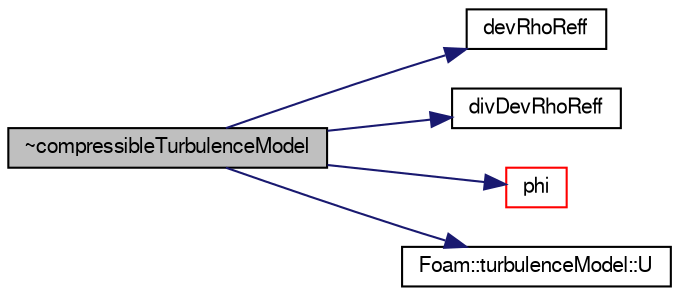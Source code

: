 digraph "~compressibleTurbulenceModel"
{
  bgcolor="transparent";
  edge [fontname="FreeSans",fontsize="10",labelfontname="FreeSans",labelfontsize="10"];
  node [fontname="FreeSans",fontsize="10",shape=record];
  rankdir="LR";
  Node2 [label="~compressibleTurbulenceModel",height=0.2,width=0.4,color="black", fillcolor="grey75", style="filled", fontcolor="black"];
  Node2 -> Node3 [color="midnightblue",fontsize="10",style="solid",fontname="FreeSans"];
  Node3 [label="devRhoReff",height=0.2,width=0.4,color="black",URL="$a31150.html#a496050215c3d9dae5f127566bef25f44",tooltip="Return the effective stress tensor including the laminar stress. "];
  Node2 -> Node4 [color="midnightblue",fontsize="10",style="solid",fontname="FreeSans"];
  Node4 [label="divDevRhoReff",height=0.2,width=0.4,color="black",URL="$a31150.html#a5aa856f58a20c92df9b763ee10543d7a",tooltip="Return the source term for the momentum equation. "];
  Node2 -> Node5 [color="midnightblue",fontsize="10",style="solid",fontname="FreeSans"];
  Node5 [label="phi",height=0.2,width=0.4,color="red",URL="$a31150.html#acc92e3df4edea382ecf752c53b88a7b3",tooltip="Return the volumetric flux field. "];
  Node2 -> Node9 [color="midnightblue",fontsize="10",style="solid",fontname="FreeSans"];
  Node9 [label="Foam::turbulenceModel::U",height=0.2,width=0.4,color="black",URL="$a31314.html#a536d168d7b335fe81f506f232b5b4872",tooltip="Access function to velocity field. "];
}
